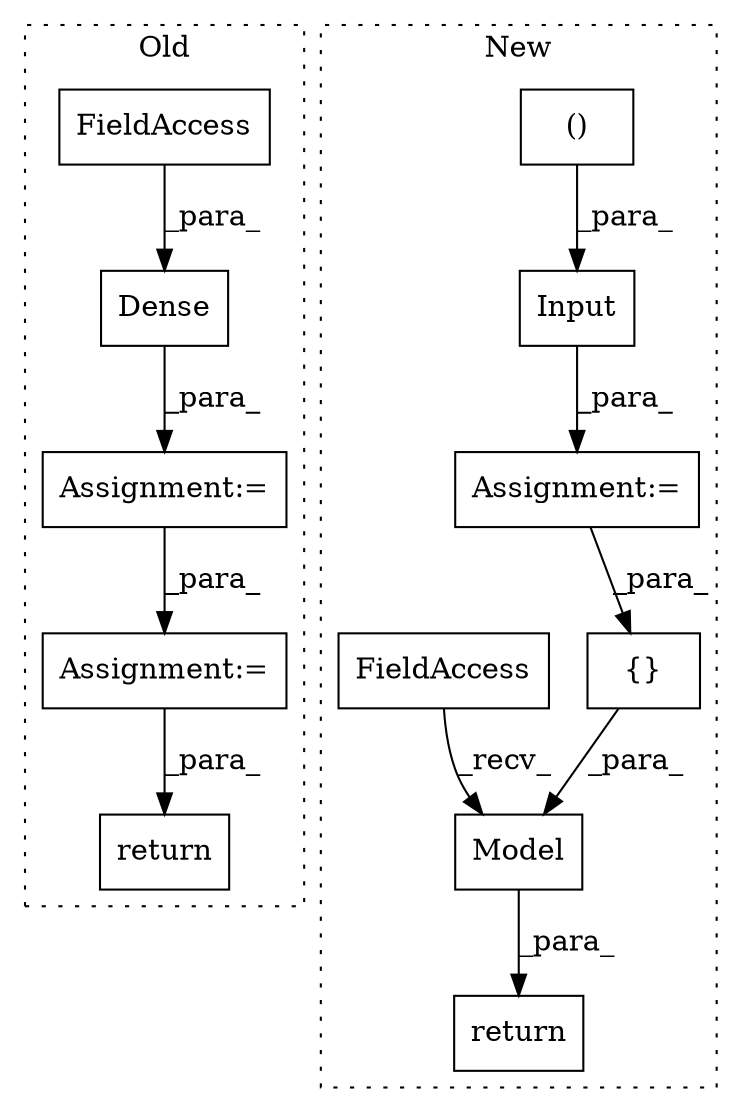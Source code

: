 digraph G {
subgraph cluster0 {
1 [label="return" a="41" s="3102" l="7" shape="box"];
6 [label="Assignment:=" a="7" s="3007" l="1" shape="box"];
9 [label="Dense" a="32" s="2946,2988" l="6,1" shape="box"];
10 [label="FieldAccess" a="22" s="2952" l="25" shape="box"];
12 [label="Assignment:=" a="7" s="2938" l="1" shape="box"];
label = "Old";
style="dotted";
}
subgraph cluster1 {
2 [label="Input" a="32" s="4850,4904" l="11,1" shape="box"];
3 [label="Assignment:=" a="7" s="4849" l="1" shape="box"];
4 [label="return" a="41" s="5193" l="7" shape="box"];
5 [label="Model" a="32" s="5217,5265" l="6,1" shape="box"];
7 [label="()" a="106" s="4861" l="25" shape="box"];
8 [label="{}" a="4" s="5232,5253" l="1,1" shape="box"];
11 [label="FieldAccess" a="22" s="5200" l="16" shape="box"];
label = "New";
style="dotted";
}
2 -> 3 [label="_para_"];
3 -> 8 [label="_para_"];
5 -> 4 [label="_para_"];
6 -> 1 [label="_para_"];
7 -> 2 [label="_para_"];
8 -> 5 [label="_para_"];
9 -> 12 [label="_para_"];
10 -> 9 [label="_para_"];
11 -> 5 [label="_recv_"];
12 -> 6 [label="_para_"];
}